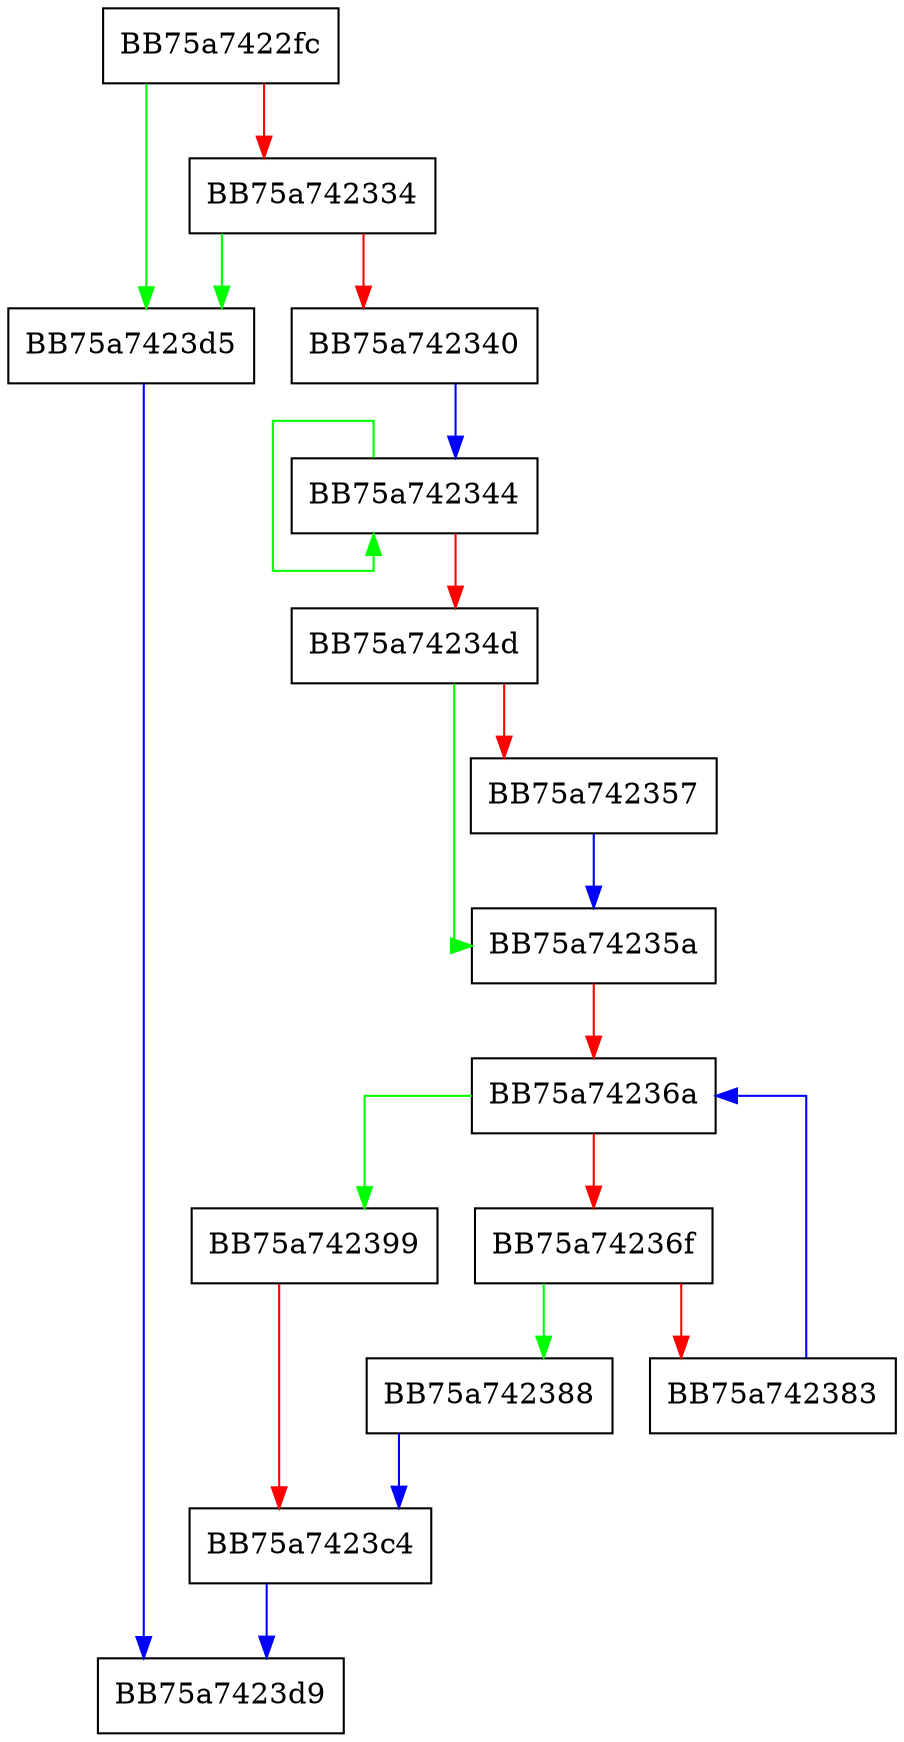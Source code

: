 digraph fsemu_fcreate {
  node [shape="box"];
  graph [splines=ortho];
  BB75a7422fc -> BB75a7423d5 [color="green"];
  BB75a7422fc -> BB75a742334 [color="red"];
  BB75a742334 -> BB75a7423d5 [color="green"];
  BB75a742334 -> BB75a742340 [color="red"];
  BB75a742340 -> BB75a742344 [color="blue"];
  BB75a742344 -> BB75a742344 [color="green"];
  BB75a742344 -> BB75a74234d [color="red"];
  BB75a74234d -> BB75a74235a [color="green"];
  BB75a74234d -> BB75a742357 [color="red"];
  BB75a742357 -> BB75a74235a [color="blue"];
  BB75a74235a -> BB75a74236a [color="red"];
  BB75a74236a -> BB75a742399 [color="green"];
  BB75a74236a -> BB75a74236f [color="red"];
  BB75a74236f -> BB75a742388 [color="green"];
  BB75a74236f -> BB75a742383 [color="red"];
  BB75a742383 -> BB75a74236a [color="blue"];
  BB75a742388 -> BB75a7423c4 [color="blue"];
  BB75a742399 -> BB75a7423c4 [color="red"];
  BB75a7423c4 -> BB75a7423d9 [color="blue"];
  BB75a7423d5 -> BB75a7423d9 [color="blue"];
}